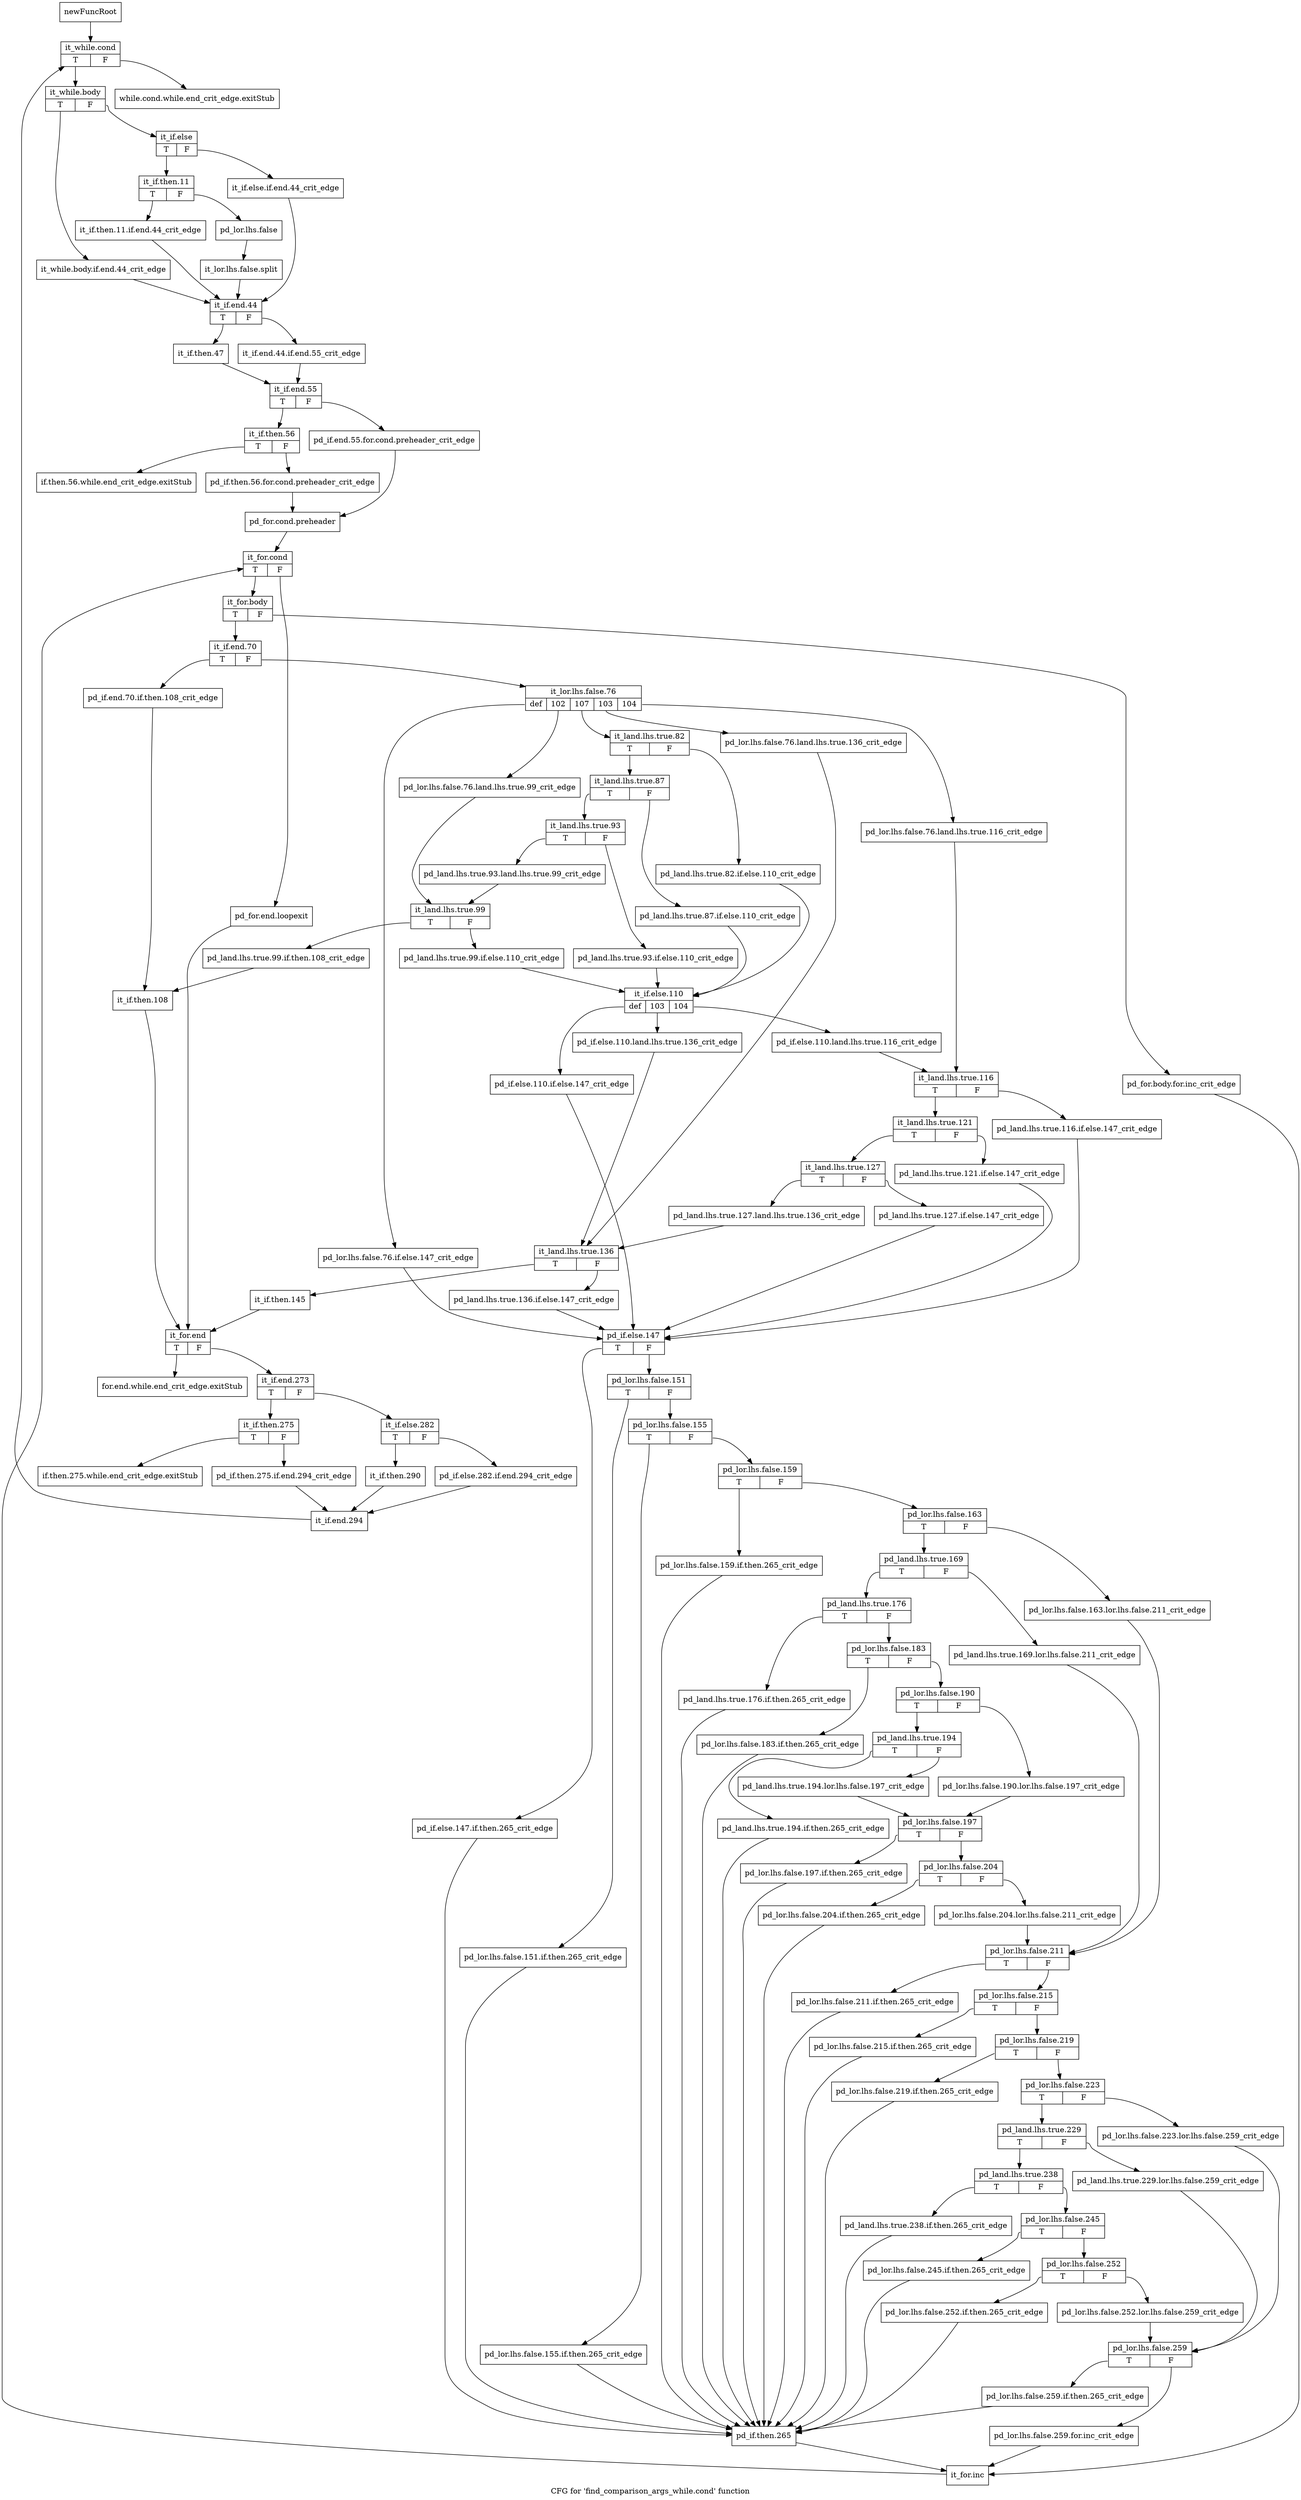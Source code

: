 digraph "CFG for 'find_comparison_args_while.cond' function" {
	label="CFG for 'find_comparison_args_while.cond' function";

	Node0xa9d6960 [shape=record,label="{newFuncRoot}"];
	Node0xa9d6960 -> Node0xa9d6af0;
	Node0xa9d69b0 [shape=record,label="{while.cond.while.end_crit_edge.exitStub}"];
	Node0xa9d6a00 [shape=record,label="{if.then.56.while.end_crit_edge.exitStub}"];
	Node0xa9d6a50 [shape=record,label="{for.end.while.end_crit_edge.exitStub}"];
	Node0xa9d6aa0 [shape=record,label="{if.then.275.while.end_crit_edge.exitStub}"];
	Node0xa9d6af0 [shape=record,label="{it_while.cond|{<s0>T|<s1>F}}"];
	Node0xa9d6af0:s0 -> Node0xa9d6b40;
	Node0xa9d6af0:s1 -> Node0xa9d69b0;
	Node0xa9d6b40 [shape=record,label="{it_while.body|{<s0>T|<s1>F}}"];
	Node0xa9d6b40:s0 -> Node0xa9d6d20;
	Node0xa9d6b40:s1 -> Node0xa9d6b90;
	Node0xa9d6b90 [shape=record,label="{it_if.else|{<s0>T|<s1>F}}"];
	Node0xa9d6b90:s0 -> Node0xa9d6c30;
	Node0xa9d6b90:s1 -> Node0xa9d6be0;
	Node0xa9d6be0 [shape=record,label="{it_if.else.if.end.44_crit_edge}"];
	Node0xa9d6be0 -> Node0xa9d6d70;
	Node0xa9d6c30 [shape=record,label="{it_if.then.11|{<s0>T|<s1>F}}"];
	Node0xa9d6c30:s0 -> Node0xa9d6cd0;
	Node0xa9d6c30:s1 -> Node0xa9d6c80;
	Node0xa9d6c80 [shape=record,label="{pd_lor.lhs.false}"];
	Node0xa9d6c80 -> Node0xf5d2dc0;
	Node0xf5d2dc0 [shape=record,label="{it_lor.lhs.false.split}"];
	Node0xf5d2dc0 -> Node0xa9d6d70;
	Node0xa9d6cd0 [shape=record,label="{it_if.then.11.if.end.44_crit_edge}"];
	Node0xa9d6cd0 -> Node0xa9d6d70;
	Node0xa9d6d20 [shape=record,label="{it_while.body.if.end.44_crit_edge}"];
	Node0xa9d6d20 -> Node0xa9d6d70;
	Node0xa9d6d70 [shape=record,label="{it_if.end.44|{<s0>T|<s1>F}}"];
	Node0xa9d6d70:s0 -> Node0xa9d6e10;
	Node0xa9d6d70:s1 -> Node0xa9d6dc0;
	Node0xa9d6dc0 [shape=record,label="{it_if.end.44.if.end.55_crit_edge}"];
	Node0xa9d6dc0 -> Node0xa9d6e60;
	Node0xa9d6e10 [shape=record,label="{it_if.then.47}"];
	Node0xa9d6e10 -> Node0xa9d6e60;
	Node0xa9d6e60 [shape=record,label="{it_if.end.55|{<s0>T|<s1>F}}"];
	Node0xa9d6e60:s0 -> Node0xa9d6f00;
	Node0xa9d6e60:s1 -> Node0xa9d6eb0;
	Node0xa9d6eb0 [shape=record,label="{pd_if.end.55.for.cond.preheader_crit_edge}"];
	Node0xa9d6eb0 -> Node0xa9d6fa0;
	Node0xa9d6f00 [shape=record,label="{it_if.then.56|{<s0>T|<s1>F}}"];
	Node0xa9d6f00:s0 -> Node0xa9d6a00;
	Node0xa9d6f00:s1 -> Node0xa9d6f50;
	Node0xa9d6f50 [shape=record,label="{pd_if.then.56.for.cond.preheader_crit_edge}"];
	Node0xa9d6f50 -> Node0xa9d6fa0;
	Node0xa9d6fa0 [shape=record,label="{pd_for.cond.preheader}"];
	Node0xa9d6fa0 -> Node0xa9d6ff0;
	Node0xa9d6ff0 [shape=record,label="{it_for.cond|{<s0>T|<s1>F}}"];
	Node0xa9d6ff0:s0 -> Node0xa9d7090;
	Node0xa9d6ff0:s1 -> Node0xa9d7040;
	Node0xa9d7040 [shape=record,label="{pd_for.end.loopexit}"];
	Node0xa9d7040 -> Node0xa9d8a30;
	Node0xa9d7090 [shape=record,label="{it_for.body|{<s0>T|<s1>F}}"];
	Node0xa9d7090:s0 -> Node0xa9d7130;
	Node0xa9d7090:s1 -> Node0xa9d70e0;
	Node0xa9d70e0 [shape=record,label="{pd_for.body.for.inc_crit_edge}"];
	Node0xa9d70e0 -> Node0xa9d8940;
	Node0xa9d7130 [shape=record,label="{it_if.end.70|{<s0>T|<s1>F}}"];
	Node0xa9d7130:s0 -> Node0xa9d8990;
	Node0xa9d7130:s1 -> Node0xa9d7180;
	Node0xa9d7180 [shape=record,label="{it_lor.lhs.false.76|{<s0>def|<s1>102|<s2>107|<s3>103|<s4>104}}"];
	Node0xa9d7180:s0 -> Node0xa9d7a40;
	Node0xa9d7180:s1 -> Node0xa9d74a0;
	Node0xa9d7180:s2 -> Node0xa9d7270;
	Node0xa9d7180:s3 -> Node0xa9d7220;
	Node0xa9d7180:s4 -> Node0xa9d71d0;
	Node0xa9d71d0 [shape=record,label="{pd_lor.lhs.false.76.land.lhs.true.116_crit_edge}"];
	Node0xa9d71d0 -> Node0xa9d7630;
	Node0xa9d7220 [shape=record,label="{pd_lor.lhs.false.76.land.lhs.true.136_crit_edge}"];
	Node0xa9d7220 -> Node0xa9d78b0;
	Node0xa9d7270 [shape=record,label="{it_land.lhs.true.82|{<s0>T|<s1>F}}"];
	Node0xa9d7270:s0 -> Node0xa9d7310;
	Node0xa9d7270:s1 -> Node0xa9d72c0;
	Node0xa9d72c0 [shape=record,label="{pd_land.lhs.true.82.if.else.110_crit_edge}"];
	Node0xa9d72c0 -> Node0xa9d7590;
	Node0xa9d7310 [shape=record,label="{it_land.lhs.true.87|{<s0>T|<s1>F}}"];
	Node0xa9d7310:s0 -> Node0xa9d73b0;
	Node0xa9d7310:s1 -> Node0xa9d7360;
	Node0xa9d7360 [shape=record,label="{pd_land.lhs.true.87.if.else.110_crit_edge}"];
	Node0xa9d7360 -> Node0xa9d7590;
	Node0xa9d73b0 [shape=record,label="{it_land.lhs.true.93|{<s0>T|<s1>F}}"];
	Node0xa9d73b0:s0 -> Node0xa9d7450;
	Node0xa9d73b0:s1 -> Node0xa9d7400;
	Node0xa9d7400 [shape=record,label="{pd_land.lhs.true.93.if.else.110_crit_edge}"];
	Node0xa9d7400 -> Node0xa9d7590;
	Node0xa9d7450 [shape=record,label="{pd_land.lhs.true.93.land.lhs.true.99_crit_edge}"];
	Node0xa9d7450 -> Node0xa9d74f0;
	Node0xa9d74a0 [shape=record,label="{pd_lor.lhs.false.76.land.lhs.true.99_crit_edge}"];
	Node0xa9d74a0 -> Node0xa9d74f0;
	Node0xa9d74f0 [shape=record,label="{it_land.lhs.true.99|{<s0>T|<s1>F}}"];
	Node0xa9d74f0:s0 -> Node0xa9d79f0;
	Node0xa9d74f0:s1 -> Node0xa9d7540;
	Node0xa9d7540 [shape=record,label="{pd_land.lhs.true.99.if.else.110_crit_edge}"];
	Node0xa9d7540 -> Node0xa9d7590;
	Node0xa9d7590 [shape=record,label="{it_if.else.110|{<s0>def|<s1>103|<s2>104}}"];
	Node0xa9d7590:s0 -> Node0xa9d79a0;
	Node0xa9d7590:s1 -> Node0xa9d7860;
	Node0xa9d7590:s2 -> Node0xa9d75e0;
	Node0xa9d75e0 [shape=record,label="{pd_if.else.110.land.lhs.true.116_crit_edge}"];
	Node0xa9d75e0 -> Node0xa9d7630;
	Node0xa9d7630 [shape=record,label="{it_land.lhs.true.116|{<s0>T|<s1>F}}"];
	Node0xa9d7630:s0 -> Node0xa9d76d0;
	Node0xa9d7630:s1 -> Node0xa9d7680;
	Node0xa9d7680 [shape=record,label="{pd_land.lhs.true.116.if.else.147_crit_edge}"];
	Node0xa9d7680 -> Node0xa9d7a90;
	Node0xa9d76d0 [shape=record,label="{it_land.lhs.true.121|{<s0>T|<s1>F}}"];
	Node0xa9d76d0:s0 -> Node0xa9d7770;
	Node0xa9d76d0:s1 -> Node0xa9d7720;
	Node0xa9d7720 [shape=record,label="{pd_land.lhs.true.121.if.else.147_crit_edge}"];
	Node0xa9d7720 -> Node0xa9d7a90;
	Node0xa9d7770 [shape=record,label="{it_land.lhs.true.127|{<s0>T|<s1>F}}"];
	Node0xa9d7770:s0 -> Node0xa9d7810;
	Node0xa9d7770:s1 -> Node0xa9d77c0;
	Node0xa9d77c0 [shape=record,label="{pd_land.lhs.true.127.if.else.147_crit_edge}"];
	Node0xa9d77c0 -> Node0xa9d7a90;
	Node0xa9d7810 [shape=record,label="{pd_land.lhs.true.127.land.lhs.true.136_crit_edge}"];
	Node0xa9d7810 -> Node0xa9d78b0;
	Node0xa9d7860 [shape=record,label="{pd_if.else.110.land.lhs.true.136_crit_edge}"];
	Node0xa9d7860 -> Node0xa9d78b0;
	Node0xa9d78b0 [shape=record,label="{it_land.lhs.true.136|{<s0>T|<s1>F}}"];
	Node0xa9d78b0:s0 -> Node0xa9d7950;
	Node0xa9d78b0:s1 -> Node0xa9d7900;
	Node0xa9d7900 [shape=record,label="{pd_land.lhs.true.136.if.else.147_crit_edge}"];
	Node0xa9d7900 -> Node0xa9d7a90;
	Node0xa9d7950 [shape=record,label="{it_if.then.145}"];
	Node0xa9d7950 -> Node0xa9d8a30;
	Node0xa9d79a0 [shape=record,label="{pd_if.else.110.if.else.147_crit_edge}"];
	Node0xa9d79a0 -> Node0xa9d7a90;
	Node0xa9d79f0 [shape=record,label="{pd_land.lhs.true.99.if.then.108_crit_edge}"];
	Node0xa9d79f0 -> Node0xa9d89e0;
	Node0xa9d7a40 [shape=record,label="{pd_lor.lhs.false.76.if.else.147_crit_edge}"];
	Node0xa9d7a40 -> Node0xa9d7a90;
	Node0xa9d7a90 [shape=record,label="{pd_if.else.147|{<s0>T|<s1>F}}"];
	Node0xa9d7a90:s0 -> Node0xa9d88a0;
	Node0xa9d7a90:s1 -> Node0xa9d7ae0;
	Node0xa9d7ae0 [shape=record,label="{pd_lor.lhs.false.151|{<s0>T|<s1>F}}"];
	Node0xa9d7ae0:s0 -> Node0xa9d8850;
	Node0xa9d7ae0:s1 -> Node0xa9d7b30;
	Node0xa9d7b30 [shape=record,label="{pd_lor.lhs.false.155|{<s0>T|<s1>F}}"];
	Node0xa9d7b30:s0 -> Node0xa9d8800;
	Node0xa9d7b30:s1 -> Node0xa9d7b80;
	Node0xa9d7b80 [shape=record,label="{pd_lor.lhs.false.159|{<s0>T|<s1>F}}"];
	Node0xa9d7b80:s0 -> Node0xa9d87b0;
	Node0xa9d7b80:s1 -> Node0xa9d7bd0;
	Node0xa9d7bd0 [shape=record,label="{pd_lor.lhs.false.163|{<s0>T|<s1>F}}"];
	Node0xa9d7bd0:s0 -> Node0xa9d7c70;
	Node0xa9d7bd0:s1 -> Node0xa9d7c20;
	Node0xa9d7c20 [shape=record,label="{pd_lor.lhs.false.163.lor.lhs.false.211_crit_edge}"];
	Node0xa9d7c20 -> Node0xa9d7fe0;
	Node0xa9d7c70 [shape=record,label="{pd_land.lhs.true.169|{<s0>T|<s1>F}}"];
	Node0xa9d7c70:s0 -> Node0xa9d7d10;
	Node0xa9d7c70:s1 -> Node0xa9d7cc0;
	Node0xa9d7cc0 [shape=record,label="{pd_land.lhs.true.169.lor.lhs.false.211_crit_edge}"];
	Node0xa9d7cc0 -> Node0xa9d7fe0;
	Node0xa9d7d10 [shape=record,label="{pd_land.lhs.true.176|{<s0>T|<s1>F}}"];
	Node0xa9d7d10:s0 -> Node0xa9d8760;
	Node0xa9d7d10:s1 -> Node0xa9d7d60;
	Node0xa9d7d60 [shape=record,label="{pd_lor.lhs.false.183|{<s0>T|<s1>F}}"];
	Node0xa9d7d60:s0 -> Node0xa9d8710;
	Node0xa9d7d60:s1 -> Node0xa9d7db0;
	Node0xa9d7db0 [shape=record,label="{pd_lor.lhs.false.190|{<s0>T|<s1>F}}"];
	Node0xa9d7db0:s0 -> Node0xa9d7e50;
	Node0xa9d7db0:s1 -> Node0xa9d7e00;
	Node0xa9d7e00 [shape=record,label="{pd_lor.lhs.false.190.lor.lhs.false.197_crit_edge}"];
	Node0xa9d7e00 -> Node0xa9d7ef0;
	Node0xa9d7e50 [shape=record,label="{pd_land.lhs.true.194|{<s0>T|<s1>F}}"];
	Node0xa9d7e50:s0 -> Node0xa9d86c0;
	Node0xa9d7e50:s1 -> Node0xa9d7ea0;
	Node0xa9d7ea0 [shape=record,label="{pd_land.lhs.true.194.lor.lhs.false.197_crit_edge}"];
	Node0xa9d7ea0 -> Node0xa9d7ef0;
	Node0xa9d7ef0 [shape=record,label="{pd_lor.lhs.false.197|{<s0>T|<s1>F}}"];
	Node0xa9d7ef0:s0 -> Node0xa9d8670;
	Node0xa9d7ef0:s1 -> Node0xa9d7f40;
	Node0xa9d7f40 [shape=record,label="{pd_lor.lhs.false.204|{<s0>T|<s1>F}}"];
	Node0xa9d7f40:s0 -> Node0xa9d8620;
	Node0xa9d7f40:s1 -> Node0xa9d7f90;
	Node0xa9d7f90 [shape=record,label="{pd_lor.lhs.false.204.lor.lhs.false.211_crit_edge}"];
	Node0xa9d7f90 -> Node0xa9d7fe0;
	Node0xa9d7fe0 [shape=record,label="{pd_lor.lhs.false.211|{<s0>T|<s1>F}}"];
	Node0xa9d7fe0:s0 -> Node0xa9d85d0;
	Node0xa9d7fe0:s1 -> Node0xa9d8030;
	Node0xa9d8030 [shape=record,label="{pd_lor.lhs.false.215|{<s0>T|<s1>F}}"];
	Node0xa9d8030:s0 -> Node0xa9d8580;
	Node0xa9d8030:s1 -> Node0xa9d8080;
	Node0xa9d8080 [shape=record,label="{pd_lor.lhs.false.219|{<s0>T|<s1>F}}"];
	Node0xa9d8080:s0 -> Node0xa9d8530;
	Node0xa9d8080:s1 -> Node0xa9d80d0;
	Node0xa9d80d0 [shape=record,label="{pd_lor.lhs.false.223|{<s0>T|<s1>F}}"];
	Node0xa9d80d0:s0 -> Node0xa9d8170;
	Node0xa9d80d0:s1 -> Node0xa9d8120;
	Node0xa9d8120 [shape=record,label="{pd_lor.lhs.false.223.lor.lhs.false.259_crit_edge}"];
	Node0xa9d8120 -> Node0xa9d8350;
	Node0xa9d8170 [shape=record,label="{pd_land.lhs.true.229|{<s0>T|<s1>F}}"];
	Node0xa9d8170:s0 -> Node0xa9d8210;
	Node0xa9d8170:s1 -> Node0xa9d81c0;
	Node0xa9d81c0 [shape=record,label="{pd_land.lhs.true.229.lor.lhs.false.259_crit_edge}"];
	Node0xa9d81c0 -> Node0xa9d8350;
	Node0xa9d8210 [shape=record,label="{pd_land.lhs.true.238|{<s0>T|<s1>F}}"];
	Node0xa9d8210:s0 -> Node0xa9d84e0;
	Node0xa9d8210:s1 -> Node0xa9d8260;
	Node0xa9d8260 [shape=record,label="{pd_lor.lhs.false.245|{<s0>T|<s1>F}}"];
	Node0xa9d8260:s0 -> Node0xa9d8490;
	Node0xa9d8260:s1 -> Node0xa9d82b0;
	Node0xa9d82b0 [shape=record,label="{pd_lor.lhs.false.252|{<s0>T|<s1>F}}"];
	Node0xa9d82b0:s0 -> Node0xa9d8440;
	Node0xa9d82b0:s1 -> Node0xa9d8300;
	Node0xa9d8300 [shape=record,label="{pd_lor.lhs.false.252.lor.lhs.false.259_crit_edge}"];
	Node0xa9d8300 -> Node0xa9d8350;
	Node0xa9d8350 [shape=record,label="{pd_lor.lhs.false.259|{<s0>T|<s1>F}}"];
	Node0xa9d8350:s0 -> Node0xa9d83f0;
	Node0xa9d8350:s1 -> Node0xa9d83a0;
	Node0xa9d83a0 [shape=record,label="{pd_lor.lhs.false.259.for.inc_crit_edge}"];
	Node0xa9d83a0 -> Node0xa9d8940;
	Node0xa9d83f0 [shape=record,label="{pd_lor.lhs.false.259.if.then.265_crit_edge}"];
	Node0xa9d83f0 -> Node0xa9d88f0;
	Node0xa9d8440 [shape=record,label="{pd_lor.lhs.false.252.if.then.265_crit_edge}"];
	Node0xa9d8440 -> Node0xa9d88f0;
	Node0xa9d8490 [shape=record,label="{pd_lor.lhs.false.245.if.then.265_crit_edge}"];
	Node0xa9d8490 -> Node0xa9d88f0;
	Node0xa9d84e0 [shape=record,label="{pd_land.lhs.true.238.if.then.265_crit_edge}"];
	Node0xa9d84e0 -> Node0xa9d88f0;
	Node0xa9d8530 [shape=record,label="{pd_lor.lhs.false.219.if.then.265_crit_edge}"];
	Node0xa9d8530 -> Node0xa9d88f0;
	Node0xa9d8580 [shape=record,label="{pd_lor.lhs.false.215.if.then.265_crit_edge}"];
	Node0xa9d8580 -> Node0xa9d88f0;
	Node0xa9d85d0 [shape=record,label="{pd_lor.lhs.false.211.if.then.265_crit_edge}"];
	Node0xa9d85d0 -> Node0xa9d88f0;
	Node0xa9d8620 [shape=record,label="{pd_lor.lhs.false.204.if.then.265_crit_edge}"];
	Node0xa9d8620 -> Node0xa9d88f0;
	Node0xa9d8670 [shape=record,label="{pd_lor.lhs.false.197.if.then.265_crit_edge}"];
	Node0xa9d8670 -> Node0xa9d88f0;
	Node0xa9d86c0 [shape=record,label="{pd_land.lhs.true.194.if.then.265_crit_edge}"];
	Node0xa9d86c0 -> Node0xa9d88f0;
	Node0xa9d8710 [shape=record,label="{pd_lor.lhs.false.183.if.then.265_crit_edge}"];
	Node0xa9d8710 -> Node0xa9d88f0;
	Node0xa9d8760 [shape=record,label="{pd_land.lhs.true.176.if.then.265_crit_edge}"];
	Node0xa9d8760 -> Node0xa9d88f0;
	Node0xa9d87b0 [shape=record,label="{pd_lor.lhs.false.159.if.then.265_crit_edge}"];
	Node0xa9d87b0 -> Node0xa9d88f0;
	Node0xa9d8800 [shape=record,label="{pd_lor.lhs.false.155.if.then.265_crit_edge}"];
	Node0xa9d8800 -> Node0xa9d88f0;
	Node0xa9d8850 [shape=record,label="{pd_lor.lhs.false.151.if.then.265_crit_edge}"];
	Node0xa9d8850 -> Node0xa9d88f0;
	Node0xa9d88a0 [shape=record,label="{pd_if.else.147.if.then.265_crit_edge}"];
	Node0xa9d88a0 -> Node0xa9d88f0;
	Node0xa9d88f0 [shape=record,label="{pd_if.then.265}"];
	Node0xa9d88f0 -> Node0xa9d8940;
	Node0xa9d8940 [shape=record,label="{it_for.inc}"];
	Node0xa9d8940 -> Node0xa9d6ff0;
	Node0xa9d8990 [shape=record,label="{pd_if.end.70.if.then.108_crit_edge}"];
	Node0xa9d8990 -> Node0xa9d89e0;
	Node0xa9d89e0 [shape=record,label="{it_if.then.108}"];
	Node0xa9d89e0 -> Node0xa9d8a30;
	Node0xa9d8a30 [shape=record,label="{it_for.end|{<s0>T|<s1>F}}"];
	Node0xa9d8a30:s0 -> Node0xa9d6a50;
	Node0xa9d8a30:s1 -> Node0xa9d8a80;
	Node0xa9d8a80 [shape=record,label="{it_if.end.273|{<s0>T|<s1>F}}"];
	Node0xa9d8a80:s0 -> Node0xa9d8bc0;
	Node0xa9d8a80:s1 -> Node0xa9d8ad0;
	Node0xa9d8ad0 [shape=record,label="{it_if.else.282|{<s0>T|<s1>F}}"];
	Node0xa9d8ad0:s0 -> Node0xa9d8b70;
	Node0xa9d8ad0:s1 -> Node0xa9d8b20;
	Node0xa9d8b20 [shape=record,label="{pd_if.else.282.if.end.294_crit_edge}"];
	Node0xa9d8b20 -> Node0xa9d8c60;
	Node0xa9d8b70 [shape=record,label="{it_if.then.290}"];
	Node0xa9d8b70 -> Node0xa9d8c60;
	Node0xa9d8bc0 [shape=record,label="{it_if.then.275|{<s0>T|<s1>F}}"];
	Node0xa9d8bc0:s0 -> Node0xa9d6aa0;
	Node0xa9d8bc0:s1 -> Node0xa9d8c10;
	Node0xa9d8c10 [shape=record,label="{pd_if.then.275.if.end.294_crit_edge}"];
	Node0xa9d8c10 -> Node0xa9d8c60;
	Node0xa9d8c60 [shape=record,label="{it_if.end.294}"];
	Node0xa9d8c60 -> Node0xa9d6af0;
}
